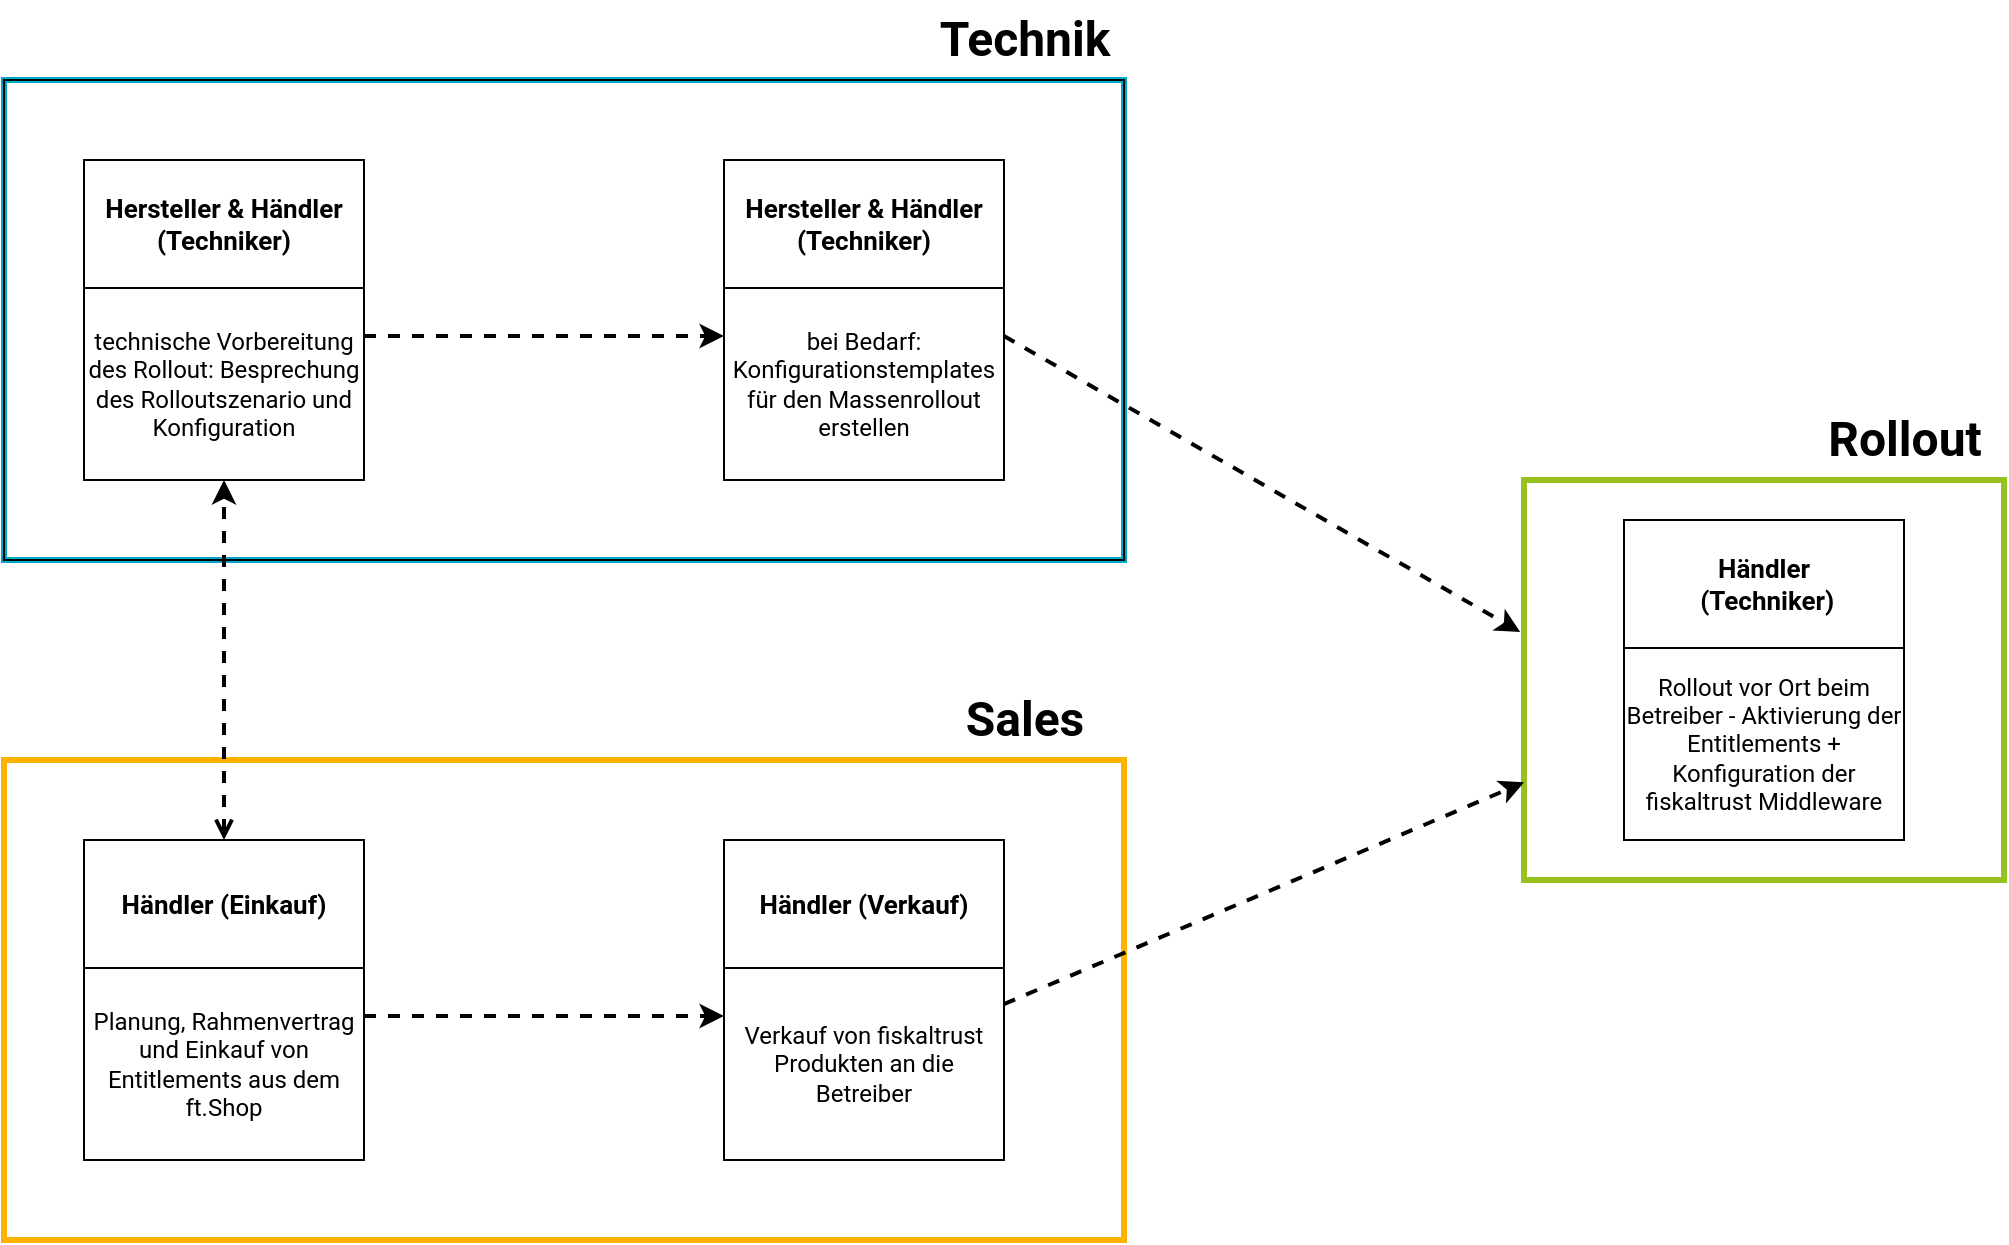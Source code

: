 <mxfile version="14.1.8" type="device"><diagram id="C5RBs43oDa-KdzZeNtuy" name="Page-1"><mxGraphModel dx="1506" dy="1803" grid="1" gridSize="10" guides="1" tooltips="1" connect="1" arrows="1" fold="1" page="0" pageScale="1" pageWidth="827" pageHeight="1169" math="0" shadow="0"><root><mxCell id="WIyWlLk6GJQsqaUBKTNV-0"/><mxCell id="WIyWlLk6GJQsqaUBKTNV-1" parent="WIyWlLk6GJQsqaUBKTNV-0"/><mxCell id="HrK_m26PzVAf--KCQjm0-44" value="" style="rounded=0;whiteSpace=wrap;html=1;fillColor=none;strokeWidth=3;strokeColor=#ffb100;" parent="WIyWlLk6GJQsqaUBKTNV-1" vertex="1"><mxGeometry y="-380" width="560" height="240" as="geometry"/></mxCell><mxCell id="HrK_m26PzVAf--KCQjm0-19" value="" style="group;strokeWidth=3;strokeColor=#00a8ce;" parent="WIyWlLk6GJQsqaUBKTNV-1" vertex="1" connectable="0"><mxGeometry y="-720" width="560" height="240" as="geometry"/></mxCell><mxCell id="HrK_m26PzVAf--KCQjm0-15" value="" style="rounded=0;whiteSpace=wrap;html=1;fillColor=none;" parent="HrK_m26PzVAf--KCQjm0-19" vertex="1"><mxGeometry width="560" height="240" as="geometry"/></mxCell><mxCell id="HrK_m26PzVAf--KCQjm0-12" value="" style="group" parent="HrK_m26PzVAf--KCQjm0-19" vertex="1" connectable="0"><mxGeometry x="40" y="40" width="140" height="160" as="geometry"/></mxCell><mxCell id="HrK_m26PzVAf--KCQjm0-13" value="&lt;span style=&quot;font-family: &amp;#34;roboto&amp;#34;&quot;&gt;technische Vorbereitung des Rollout: Besprechung des Rolloutszenario und Konfiguration&lt;/span&gt;" style="rounded=0;whiteSpace=wrap;html=1;" parent="HrK_m26PzVAf--KCQjm0-12" vertex="1"><mxGeometry y="64" width="140" height="96" as="geometry"/></mxCell><mxCell id="HrK_m26PzVAf--KCQjm0-14" value="&lt;font face=&quot;Roboto&quot; data-font-src=&quot;https://fonts.googleapis.com/css?family=Roboto&quot; style=&quot;font-size: 13px&quot;&gt;&lt;b&gt;Hersteller &amp;amp; Händler (Techniker)&lt;/b&gt;&lt;/font&gt;" style="rounded=0;whiteSpace=wrap;html=1;" parent="HrK_m26PzVAf--KCQjm0-12" vertex="1"><mxGeometry width="140" height="64" as="geometry"/></mxCell><mxCell id="HrK_m26PzVAf--KCQjm0-16" value="" style="group" parent="HrK_m26PzVAf--KCQjm0-19" vertex="1" connectable="0"><mxGeometry x="360" y="40" width="140" height="160" as="geometry"/></mxCell><mxCell id="HrK_m26PzVAf--KCQjm0-17" value="&lt;span style=&quot;font-family: &amp;#34;roboto&amp;#34;&quot;&gt;bei Bedarf: Konfigurationstemplates für den Massenrollout erstellen&lt;/span&gt;" style="rounded=0;whiteSpace=wrap;html=1;" parent="HrK_m26PzVAf--KCQjm0-16" vertex="1"><mxGeometry y="64" width="140" height="96" as="geometry"/></mxCell><mxCell id="HrK_m26PzVAf--KCQjm0-18" value="&lt;b style=&quot;font-family: &amp;#34;roboto&amp;#34; ; font-size: 13px&quot;&gt;Hersteller &amp;amp; Händler (Techniker)&lt;/b&gt;" style="rounded=0;whiteSpace=wrap;html=1;" parent="HrK_m26PzVAf--KCQjm0-16" vertex="1"><mxGeometry width="140" height="64" as="geometry"/></mxCell><mxCell id="HrK_m26PzVAf--KCQjm0-40" value="" style="endArrow=classic;html=1;exitX=1;exitY=0.25;exitDx=0;exitDy=0;strokeWidth=2;dashed=1;entryX=0;entryY=0.25;entryDx=0;entryDy=0;" parent="HrK_m26PzVAf--KCQjm0-19" source="HrK_m26PzVAf--KCQjm0-13" target="HrK_m26PzVAf--KCQjm0-17" edge="1"><mxGeometry width="50" height="50" relative="1" as="geometry"><mxPoint x="179.76" y="140" as="sourcePoint"/><mxPoint x="360" y="141.441" as="targetPoint"/></mxGeometry></mxCell><mxCell id="HrK_m26PzVAf--KCQjm0-21" value="&lt;font face=&quot;Roboto&quot; data-font-src=&quot;https://fonts.googleapis.com/css?family=Roboto&quot;&gt;Sales&lt;/font&gt;" style="text;strokeColor=none;fillColor=none;html=1;fontSize=24;fontStyle=1;verticalAlign=middle;align=center;" parent="WIyWlLk6GJQsqaUBKTNV-1" vertex="1"><mxGeometry x="460" y="-420" width="100" height="40" as="geometry"/></mxCell><mxCell id="HrK_m26PzVAf--KCQjm0-22" value="&lt;font face=&quot;Roboto&quot; data-font-src=&quot;https://fonts.googleapis.com/css?family=Roboto&quot;&gt;Technik&lt;/font&gt;" style="text;strokeColor=none;fillColor=none;html=1;fontSize=24;fontStyle=1;verticalAlign=middle;align=center;" parent="WIyWlLk6GJQsqaUBKTNV-1" vertex="1"><mxGeometry x="460" y="-760" width="100" height="40" as="geometry"/></mxCell><mxCell id="HrK_m26PzVAf--KCQjm0-32" value="" style="rounded=0;whiteSpace=wrap;html=1;fillColor=none;strokeWidth=3;strokeColor=#96c11f;" parent="WIyWlLk6GJQsqaUBKTNV-1" vertex="1"><mxGeometry x="760" y="-520" width="240" height="200" as="geometry"/></mxCell><mxCell id="HrK_m26PzVAf--KCQjm0-36" value="&lt;span style=&quot;font-family: &amp;#34;roboto&amp;#34;&quot;&gt;Rollout vor Ort beim Betreiber - Aktivierung der Entitlements + Konfiguration der fiskaltrust Middleware&lt;/span&gt;" style="rounded=0;whiteSpace=wrap;html=1;" parent="WIyWlLk6GJQsqaUBKTNV-1" vertex="1"><mxGeometry x="810" y="-436" width="140" height="96" as="geometry"/></mxCell><mxCell id="HrK_m26PzVAf--KCQjm0-37" value="&lt;b style=&quot;font-family: &amp;#34;roboto&amp;#34; ; font-size: 13px&quot;&gt;Händler&lt;br&gt;&amp;nbsp;(Techniker)&lt;/b&gt;" style="rounded=0;whiteSpace=wrap;html=1;" parent="WIyWlLk6GJQsqaUBKTNV-1" vertex="1"><mxGeometry x="810" y="-500" width="140" height="64" as="geometry"/></mxCell><mxCell id="HrK_m26PzVAf--KCQjm0-38" value="&lt;font face=&quot;Roboto&quot; data-font-src=&quot;https://fonts.googleapis.com/css?family=Roboto&quot;&gt;Rollout&lt;/font&gt;" style="text;strokeColor=none;fillColor=none;html=1;fontSize=24;fontStyle=1;verticalAlign=middle;align=center;" parent="WIyWlLk6GJQsqaUBKTNV-1" vertex="1"><mxGeometry x="900" y="-560" width="100" height="40" as="geometry"/></mxCell><mxCell id="HrK_m26PzVAf--KCQjm0-42" value="" style="endArrow=classic;html=1;exitX=1;exitY=0.188;exitDx=0;exitDy=0;strokeWidth=2;dashed=1;exitPerimeter=0;" parent="WIyWlLk6GJQsqaUBKTNV-1" source="HrK_m26PzVAf--KCQjm0-10" target="HrK_m26PzVAf--KCQjm0-32" edge="1"><mxGeometry width="50" height="50" relative="1" as="geometry"><mxPoint x="190" y="-222" as="sourcePoint"/><mxPoint x="370" y="-222" as="targetPoint"/></mxGeometry></mxCell><mxCell id="HrK_m26PzVAf--KCQjm0-43" value="" style="endArrow=classic;html=1;exitX=1;exitY=0.25;exitDx=0;exitDy=0;strokeWidth=2;dashed=1;entryX=-0.008;entryY=0.38;entryDx=0;entryDy=0;entryPerimeter=0;" parent="WIyWlLk6GJQsqaUBKTNV-1" source="HrK_m26PzVAf--KCQjm0-17" target="HrK_m26PzVAf--KCQjm0-32" edge="1"><mxGeometry width="50" height="50" relative="1" as="geometry"><mxPoint x="510" y="-547.952" as="sourcePoint"/><mxPoint x="770" y="-453.564" as="targetPoint"/></mxGeometry></mxCell><mxCell id="HrK_m26PzVAf--KCQjm0-9" value="" style="group" parent="WIyWlLk6GJQsqaUBKTNV-1" vertex="1" connectable="0"><mxGeometry x="360" y="-340" width="140" height="160" as="geometry"/></mxCell><mxCell id="HrK_m26PzVAf--KCQjm0-10" value="&lt;span style=&quot;font-family: &amp;#34;roboto&amp;#34;&quot;&gt;Verkauf von fiskaltrust Produkten an die Betreiber&lt;/span&gt;" style="rounded=0;whiteSpace=wrap;html=1;" parent="HrK_m26PzVAf--KCQjm0-9" vertex="1"><mxGeometry y="64" width="140" height="96" as="geometry"/></mxCell><mxCell id="HrK_m26PzVAf--KCQjm0-11" value="&lt;font face=&quot;Roboto&quot; data-font-src=&quot;https://fonts.googleapis.com/css?family=Roboto&quot; style=&quot;font-size: 13px&quot;&gt;&lt;b&gt;Händler (Verkauf)&lt;/b&gt;&lt;/font&gt;" style="rounded=0;whiteSpace=wrap;html=1;" parent="HrK_m26PzVAf--KCQjm0-9" vertex="1"><mxGeometry width="140" height="64" as="geometry"/></mxCell><mxCell id="HrK_m26PzVAf--KCQjm0-41" value="" style="endArrow=classic;html=1;strokeWidth=2;dashed=1;entryX=0;entryY=0.25;entryDx=0;entryDy=0;" parent="WIyWlLk6GJQsqaUBKTNV-1" target="HrK_m26PzVAf--KCQjm0-10" edge="1"><mxGeometry width="50" height="50" relative="1" as="geometry"><mxPoint x="180" y="-252" as="sourcePoint"/><mxPoint x="370" y="78" as="targetPoint"/></mxGeometry></mxCell><mxCell id="HrK_m26PzVAf--KCQjm0-1" value="&lt;span style=&quot;font-family: &amp;#34;roboto&amp;#34;&quot;&gt;Planung, Rahmenvertrag und Einkauf von Entitlements aus dem ft.Shop&lt;/span&gt;" style="rounded=0;whiteSpace=wrap;html=1;" parent="WIyWlLk6GJQsqaUBKTNV-1" vertex="1"><mxGeometry x="40" y="-276" width="140" height="96" as="geometry"/></mxCell><mxCell id="HrK_m26PzVAf--KCQjm0-2" value="&lt;font face=&quot;Roboto&quot; data-font-src=&quot;https://fonts.googleapis.com/css?family=Roboto&quot; size=&quot;1&quot;&gt;&lt;b style=&quot;font-size: 13px&quot;&gt;Händler (Einkauf)&lt;/b&gt;&lt;/font&gt;" style="rounded=0;whiteSpace=wrap;html=1;" parent="WIyWlLk6GJQsqaUBKTNV-1" vertex="1"><mxGeometry x="40" y="-340" width="140" height="64" as="geometry"/></mxCell><mxCell id="M0bV8PyQLax3W4SKbad4-1" value="" style="endArrow=classic;html=1;strokeWidth=2;dashed=1;entryX=0.5;entryY=1;entryDx=0;entryDy=0;startArrow=open;startFill=0;" parent="WIyWlLk6GJQsqaUBKTNV-1" source="HrK_m26PzVAf--KCQjm0-2" target="HrK_m26PzVAf--KCQjm0-13" edge="1"><mxGeometry width="50" height="50" relative="1" as="geometry"><mxPoint x="370" y="-194" as="sourcePoint"/><mxPoint x="190" y="-194" as="targetPoint"/></mxGeometry></mxCell></root></mxGraphModel></diagram></mxfile>